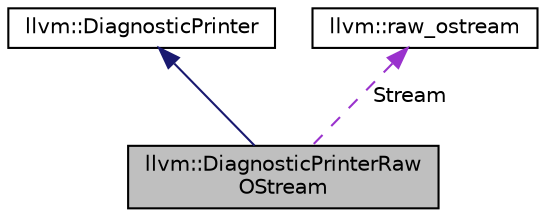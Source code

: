 digraph "llvm::DiagnosticPrinterRawOStream"
{
 // LATEX_PDF_SIZE
  bgcolor="transparent";
  edge [fontname="Helvetica",fontsize="10",labelfontname="Helvetica",labelfontsize="10"];
  node [fontname="Helvetica",fontsize="10",shape="box"];
  Node1 [label="llvm::DiagnosticPrinterRaw\lOStream",height=0.2,width=0.4,color="black", fillcolor="grey75", style="filled", fontcolor="black",tooltip="Basic diagnostic printer that uses an underlying raw_ostream."];
  Node2 -> Node1 [dir="back",color="midnightblue",fontsize="10",style="solid",fontname="Helvetica"];
  Node2 [label="llvm::DiagnosticPrinter",height=0.2,width=0.4,color="black",URL="$classllvm_1_1DiagnosticPrinter.html",tooltip="Interface for custom diagnostic printing."];
  Node3 -> Node1 [dir="back",color="darkorchid3",fontsize="10",style="dashed",label=" Stream" ,fontname="Helvetica"];
  Node3 [label="llvm::raw_ostream",height=0.2,width=0.4,color="black",URL="$classllvm_1_1raw__ostream.html",tooltip="This class implements an extremely fast bulk output stream that can only output to a stream."];
}
